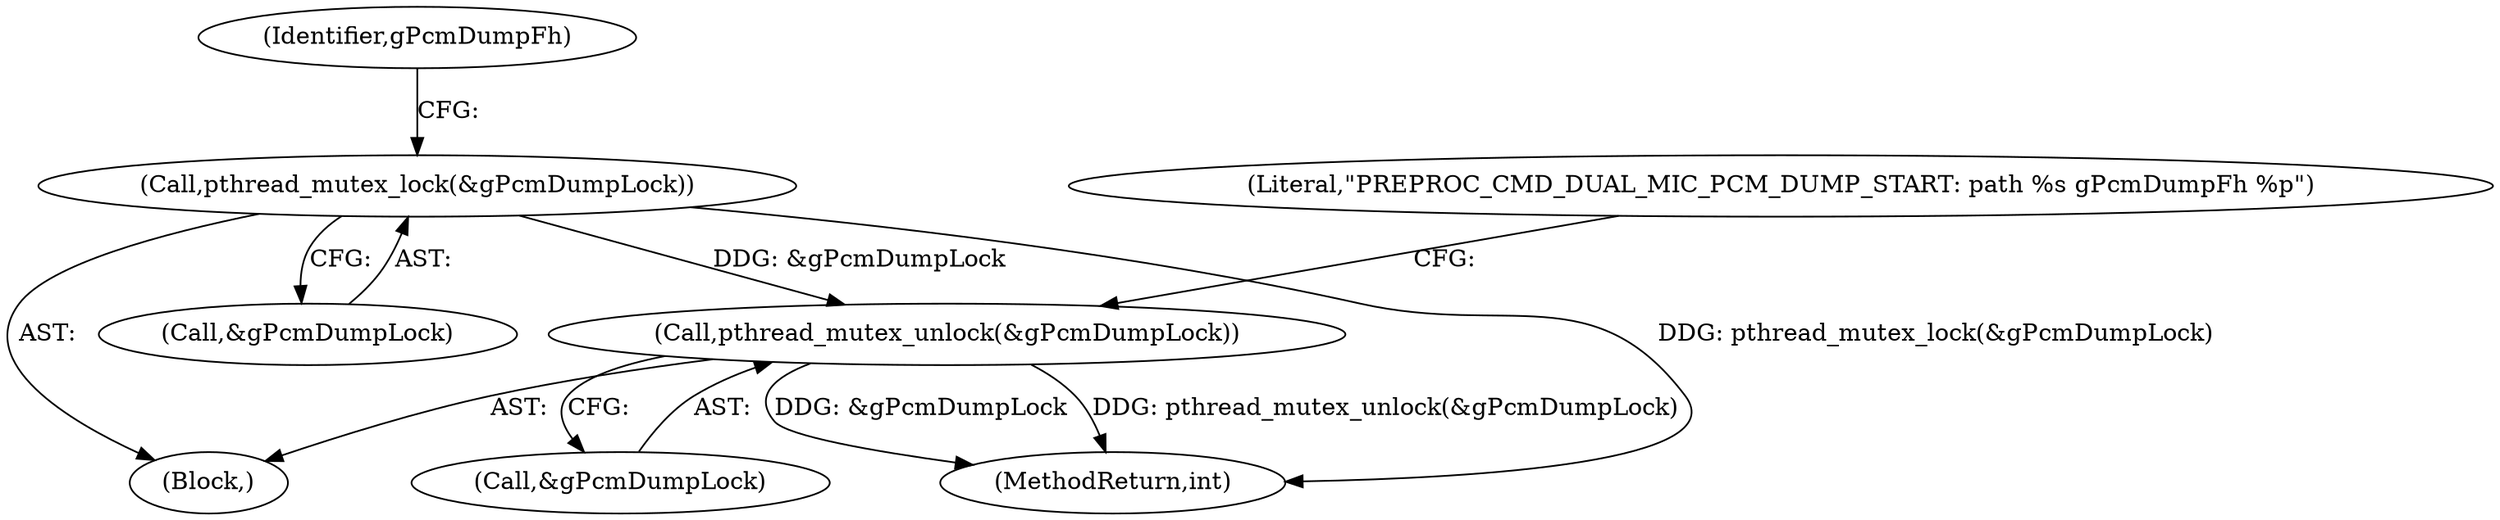 digraph "0_Android_aeea52da00d210587fb3ed895de3d5f2e0264c88_9@API" {
"1000734" [label="(Call,pthread_mutex_lock(&gPcmDumpLock))"];
"1000762" [label="(Call,pthread_mutex_unlock(&gPcmDumpLock))"];
"1000711" [label="(Block,)"];
"1000762" [label="(Call,pthread_mutex_unlock(&gPcmDumpLock))"];
"1000739" [label="(Identifier,gPcmDumpFh)"];
"1000763" [label="(Call,&gPcmDumpLock)"];
"1001295" [label="(MethodReturn,int)"];
"1000735" [label="(Call,&gPcmDumpLock)"];
"1000734" [label="(Call,pthread_mutex_lock(&gPcmDumpLock))"];
"1000766" [label="(Literal,\"PREPROC_CMD_DUAL_MIC_PCM_DUMP_START: path %s gPcmDumpFh %p\")"];
"1000734" -> "1000711"  [label="AST: "];
"1000734" -> "1000735"  [label="CFG: "];
"1000735" -> "1000734"  [label="AST: "];
"1000739" -> "1000734"  [label="CFG: "];
"1000734" -> "1001295"  [label="DDG: pthread_mutex_lock(&gPcmDumpLock)"];
"1000734" -> "1000762"  [label="DDG: &gPcmDumpLock"];
"1000762" -> "1000711"  [label="AST: "];
"1000762" -> "1000763"  [label="CFG: "];
"1000763" -> "1000762"  [label="AST: "];
"1000766" -> "1000762"  [label="CFG: "];
"1000762" -> "1001295"  [label="DDG: pthread_mutex_unlock(&gPcmDumpLock)"];
"1000762" -> "1001295"  [label="DDG: &gPcmDumpLock"];
}
